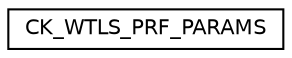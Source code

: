 digraph "Graphical Class Hierarchy"
{
  edge [fontname="Helvetica",fontsize="10",labelfontname="Helvetica",labelfontsize="10"];
  node [fontname="Helvetica",fontsize="10",shape=record];
  rankdir="LR";
  Node0 [label="CK_WTLS_PRF_PARAMS",height=0.2,width=0.4,color="black", fillcolor="white", style="filled",URL="$struct_c_k___w_t_l_s___p_r_f___p_a_r_a_m_s.html"];
}
